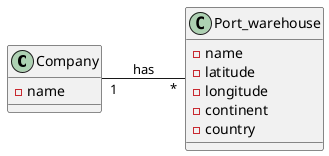 @startuml
left to right direction

class Company{
    -name
}

class Port_warehouse {
    -name
    -latitude
    -longitude
    -continent
    -country
}


Company "1" -- "*" Port_warehouse : has
@enduml